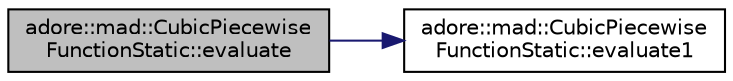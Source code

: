 digraph "adore::mad::CubicPiecewiseFunctionStatic::evaluate"
{
 // LATEX_PDF_SIZE
  edge [fontname="Helvetica",fontsize="10",labelfontname="Helvetica",labelfontsize="10"];
  node [fontname="Helvetica",fontsize="10",shape=record];
  rankdir="LR";
  Node1 [label="adore::mad::CubicPiecewise\lFunctionStatic::evaluate",height=0.2,width=0.4,color="black", fillcolor="grey75", style="filled", fontcolor="black",tooltip=" "];
  Node1 -> Node2 [color="midnightblue",fontsize="10",style="solid",fontname="Helvetica"];
  Node2 [label="adore::mad::CubicPiecewise\lFunctionStatic::evaluate1",height=0.2,width=0.4,color="black", fillcolor="white", style="filled",URL="$classadore_1_1mad_1_1CubicPiecewiseFunctionStatic.html#a12f2853fed270f293e4af6d5eeab29b1",tooltip=" "];
}
